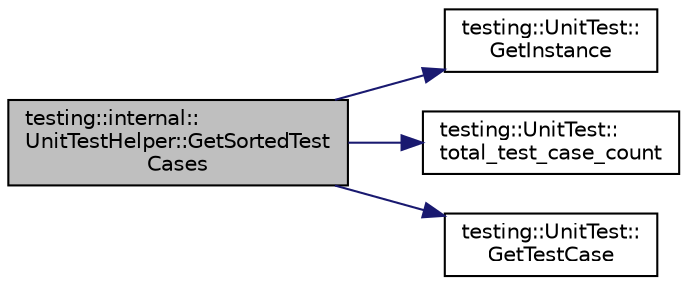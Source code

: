 digraph "testing::internal::UnitTestHelper::GetSortedTestCases"
{
  edge [fontname="Helvetica",fontsize="10",labelfontname="Helvetica",labelfontsize="10"];
  node [fontname="Helvetica",fontsize="10",shape=record];
  rankdir="LR";
  Node8 [label="testing::internal::\lUnitTestHelper::GetSortedTest\lCases",height=0.2,width=0.4,color="black", fillcolor="grey75", style="filled", fontcolor="black"];
  Node8 -> Node9 [color="midnightblue",fontsize="10",style="solid",fontname="Helvetica"];
  Node9 [label="testing::UnitTest::\lGetInstance",height=0.2,width=0.4,color="black", fillcolor="white", style="filled",URL="$d7/d47/classtesting_1_1_unit_test.html#a24192400b70b3b946746954e9574fb8e"];
  Node8 -> Node10 [color="midnightblue",fontsize="10",style="solid",fontname="Helvetica"];
  Node10 [label="testing::UnitTest::\ltotal_test_case_count",height=0.2,width=0.4,color="black", fillcolor="white", style="filled",URL="$d7/d47/classtesting_1_1_unit_test.html#a93fc8f4eebc3212d06468ad216830ced"];
  Node8 -> Node11 [color="midnightblue",fontsize="10",style="solid",fontname="Helvetica"];
  Node11 [label="testing::UnitTest::\lGetTestCase",height=0.2,width=0.4,color="black", fillcolor="white", style="filled",URL="$d7/d47/classtesting_1_1_unit_test.html#a724d4c8be4481e0c1523a22b72dc7dac"];
}
